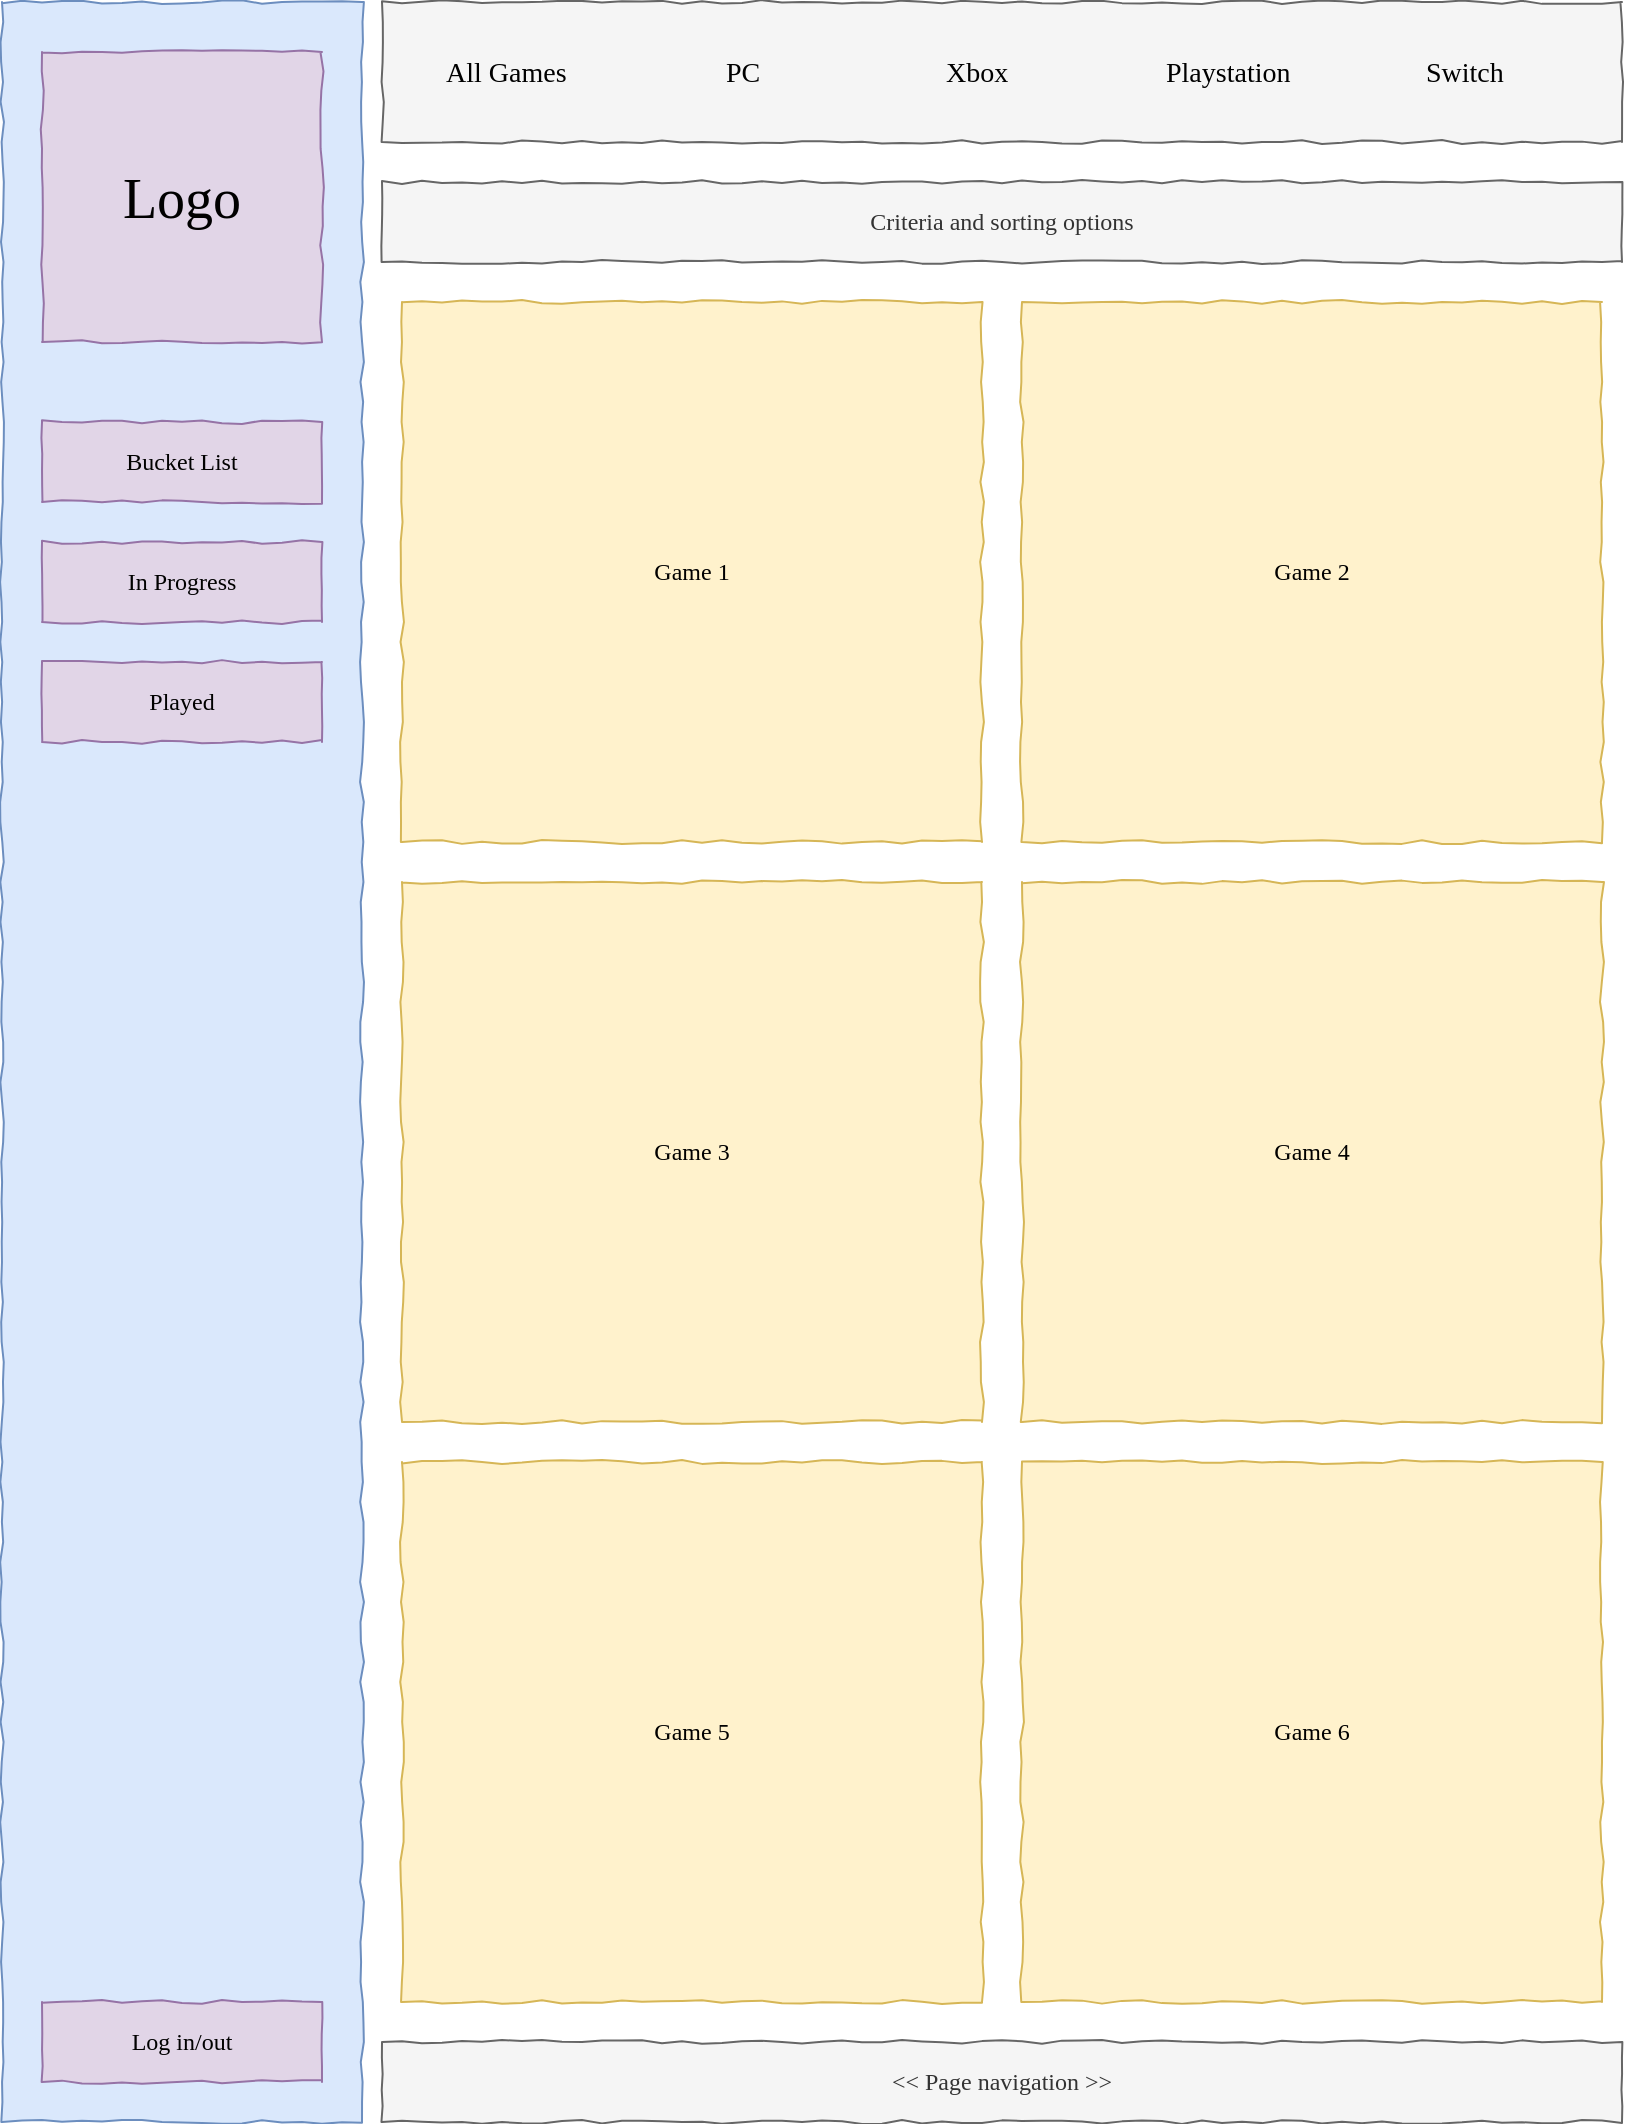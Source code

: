 <mxfile version="14.7.2" type="github">
  <diagram id="3xiYGP4D8u9KU6OrjMpB" name="Main">
    <mxGraphModel dx="2062" dy="1154" grid="1" gridSize="10" guides="1" tooltips="1" connect="1" arrows="1" fold="1" page="1" pageScale="1" pageWidth="850" pageHeight="1100" math="0" shadow="0">
      <root>
        <mxCell id="oRVOAteWqYKAvFBuzNwo-0" />
        <mxCell id="oRVOAteWqYKAvFBuzNwo-1" parent="oRVOAteWqYKAvFBuzNwo-0" />
        <mxCell id="URBCLcPdWjnrnAv866tr-0" value="" style="whiteSpace=wrap;html=1;rounded=0;shadow=0;labelBackgroundColor=none;strokeColor=#6c8ebf;strokeWidth=1;fillColor=#dae8fc;fontFamily=Verdana;fontSize=12;align=center;comic=1;" vertex="1" parent="oRVOAteWqYKAvFBuzNwo-1">
          <mxGeometry x="20" y="10" width="180" height="1060" as="geometry" />
        </mxCell>
        <mxCell id="7ZfjWne5601yTu2qeVyr-0" value="" style="whiteSpace=wrap;html=1;rounded=0;shadow=0;labelBackgroundColor=none;strokeWidth=1;fillColor=#f5f5f5;fontFamily=Verdana;fontSize=12;align=center;comic=1;strokeColor=#666666;fontColor=#333333;" vertex="1" parent="oRVOAteWqYKAvFBuzNwo-1">
          <mxGeometry x="210" y="10" width="620" height="70" as="geometry" />
        </mxCell>
        <mxCell id="aOxayfAbrHvG5XvGKovj-0" value="PC" style="text;html=1;points=[];align=left;verticalAlign=top;spacingTop=-4;fontSize=14;fontFamily=Verdana" vertex="1" parent="oRVOAteWqYKAvFBuzNwo-1">
          <mxGeometry x="380" y="35" width="60" height="20" as="geometry" />
        </mxCell>
        <mxCell id="aOxayfAbrHvG5XvGKovj-1" value="Xbox" style="text;html=1;points=[];align=left;verticalAlign=top;spacingTop=-4;fontSize=14;fontFamily=Verdana" vertex="1" parent="oRVOAteWqYKAvFBuzNwo-1">
          <mxGeometry x="490" y="35" width="60" height="20" as="geometry" />
        </mxCell>
        <mxCell id="aOxayfAbrHvG5XvGKovj-2" value="Playstation" style="text;html=1;points=[];align=left;verticalAlign=top;spacingTop=-4;fontSize=14;fontFamily=Verdana" vertex="1" parent="oRVOAteWqYKAvFBuzNwo-1">
          <mxGeometry x="600" y="35" width="60" height="20" as="geometry" />
        </mxCell>
        <mxCell id="aOxayfAbrHvG5XvGKovj-3" value="Switch" style="text;html=1;points=[];align=left;verticalAlign=top;spacingTop=-4;fontSize=14;fontFamily=Verdana" vertex="1" parent="oRVOAteWqYKAvFBuzNwo-1">
          <mxGeometry x="730" y="35" width="60" height="20" as="geometry" />
        </mxCell>
        <mxCell id="HpGgj7njIkM0Mk6IABCi-0" value="Criteria and sorting options" style="whiteSpace=wrap;html=1;rounded=0;shadow=0;labelBackgroundColor=none;strokeWidth=1;fontFamily=Verdana;fontSize=12;align=center;comic=1;fillColor=#f5f5f5;strokeColor=#666666;fontColor=#333333;" vertex="1" parent="oRVOAteWqYKAvFBuzNwo-1">
          <mxGeometry x="210" y="100" width="620" height="40" as="geometry" />
        </mxCell>
        <mxCell id="HpGgj7njIkM0Mk6IABCi-1" value="Game 1" style="whiteSpace=wrap;html=1;rounded=0;shadow=0;labelBackgroundColor=none;strokeWidth=1;fillColor=#fff2cc;fontFamily=Verdana;fontSize=12;align=center;comic=1;strokeColor=#d6b656;" vertex="1" parent="oRVOAteWqYKAvFBuzNwo-1">
          <mxGeometry x="220" y="160" width="290" height="270" as="geometry" />
        </mxCell>
        <mxCell id="HpGgj7njIkM0Mk6IABCi-3" value="Game 2" style="whiteSpace=wrap;html=1;rounded=0;shadow=0;labelBackgroundColor=none;strokeWidth=1;fillColor=#fff2cc;fontFamily=Verdana;fontSize=12;align=center;comic=1;strokeColor=#d6b656;" vertex="1" parent="oRVOAteWqYKAvFBuzNwo-1">
          <mxGeometry x="530" y="160" width="290" height="270" as="geometry" />
        </mxCell>
        <mxCell id="HpGgj7njIkM0Mk6IABCi-4" value="Game 3" style="whiteSpace=wrap;html=1;rounded=0;shadow=0;labelBackgroundColor=none;strokeWidth=1;fillColor=#fff2cc;fontFamily=Verdana;fontSize=12;align=center;comic=1;strokeColor=#d6b656;" vertex="1" parent="oRVOAteWqYKAvFBuzNwo-1">
          <mxGeometry x="220" y="450" width="290" height="270" as="geometry" />
        </mxCell>
        <mxCell id="HpGgj7njIkM0Mk6IABCi-5" value="Game 4" style="whiteSpace=wrap;html=1;rounded=0;shadow=0;labelBackgroundColor=none;strokeWidth=1;fillColor=#fff2cc;fontFamily=Verdana;fontSize=12;align=center;comic=1;strokeColor=#d6b656;" vertex="1" parent="oRVOAteWqYKAvFBuzNwo-1">
          <mxGeometry x="530" y="450" width="290" height="270" as="geometry" />
        </mxCell>
        <mxCell id="HpGgj7njIkM0Mk6IABCi-6" value="Game 5" style="whiteSpace=wrap;html=1;rounded=0;shadow=0;labelBackgroundColor=none;strokeWidth=1;fillColor=#fff2cc;fontFamily=Verdana;fontSize=12;align=center;comic=1;strokeColor=#d6b656;" vertex="1" parent="oRVOAteWqYKAvFBuzNwo-1">
          <mxGeometry x="220" y="740" width="290" height="270" as="geometry" />
        </mxCell>
        <mxCell id="HpGgj7njIkM0Mk6IABCi-7" value="Game 6" style="whiteSpace=wrap;html=1;rounded=0;shadow=0;labelBackgroundColor=none;strokeWidth=1;fillColor=#fff2cc;fontFamily=Verdana;fontSize=12;align=center;comic=1;strokeColor=#d6b656;" vertex="1" parent="oRVOAteWqYKAvFBuzNwo-1">
          <mxGeometry x="530" y="740" width="290" height="270" as="geometry" />
        </mxCell>
        <mxCell id="HpGgj7njIkM0Mk6IABCi-8" value="&amp;lt;&amp;lt; Page navigation &amp;gt;&amp;gt;" style="whiteSpace=wrap;html=1;rounded=0;shadow=0;labelBackgroundColor=none;strokeWidth=1;fontFamily=Verdana;fontSize=12;align=center;comic=1;fillColor=#f5f5f5;strokeColor=#666666;fontColor=#333333;" vertex="1" parent="oRVOAteWqYKAvFBuzNwo-1">
          <mxGeometry x="210" y="1030" width="620" height="40" as="geometry" />
        </mxCell>
        <mxCell id="HpGgj7njIkM0Mk6IABCi-10" value="Log in/out" style="whiteSpace=wrap;html=1;rounded=0;shadow=0;labelBackgroundColor=none;strokeWidth=1;fillColor=#e1d5e7;fontFamily=Verdana;fontSize=12;align=center;comic=1;strokeColor=#9673a6;" vertex="1" parent="oRVOAteWqYKAvFBuzNwo-1">
          <mxGeometry x="40" y="1010" width="140" height="40" as="geometry" />
        </mxCell>
        <mxCell id="HpGgj7njIkM0Mk6IABCi-13" value="Bucket List" style="whiteSpace=wrap;html=1;rounded=0;shadow=0;labelBackgroundColor=none;strokeWidth=1;fillColor=#e1d5e7;fontFamily=Verdana;fontSize=12;align=center;comic=1;strokeColor=#9673a6;" vertex="1" parent="oRVOAteWqYKAvFBuzNwo-1">
          <mxGeometry x="40" y="220" width="140" height="40" as="geometry" />
        </mxCell>
        <mxCell id="HpGgj7njIkM0Mk6IABCi-14" value="In Progress" style="whiteSpace=wrap;html=1;rounded=0;shadow=0;labelBackgroundColor=none;strokeWidth=1;fillColor=#e1d5e7;fontFamily=Verdana;fontSize=12;align=center;comic=1;strokeColor=#9673a6;" vertex="1" parent="oRVOAteWqYKAvFBuzNwo-1">
          <mxGeometry x="40" y="280" width="140" height="40" as="geometry" />
        </mxCell>
        <mxCell id="HpGgj7njIkM0Mk6IABCi-15" value="Played" style="whiteSpace=wrap;html=1;rounded=0;shadow=0;labelBackgroundColor=none;strokeWidth=1;fillColor=#e1d5e7;fontFamily=Verdana;fontSize=12;align=center;comic=1;strokeColor=#9673a6;" vertex="1" parent="oRVOAteWqYKAvFBuzNwo-1">
          <mxGeometry x="40" y="340" width="140" height="40" as="geometry" />
        </mxCell>
        <mxCell id="HpGgj7njIkM0Mk6IABCi-16" value="All Games" style="text;html=1;points=[];align=left;verticalAlign=top;spacingTop=-4;fontSize=14;fontFamily=Verdana" vertex="1" parent="oRVOAteWqYKAvFBuzNwo-1">
          <mxGeometry x="240" y="35" width="60" height="20" as="geometry" />
        </mxCell>
        <mxCell id="Z5md4l3hZBdMSqT5e6kT-0" value="Logo" style="whiteSpace=wrap;html=1;rounded=0;shadow=0;labelBackgroundColor=none;strokeWidth=1;fontFamily=Verdana;fontSize=28;align=center;comic=1;fillColor=#e1d5e7;strokeColor=#9673a6;" vertex="1" parent="oRVOAteWqYKAvFBuzNwo-1">
          <mxGeometry x="40" y="35" width="140" height="145" as="geometry" />
        </mxCell>
      </root>
    </mxGraphModel>
  </diagram>
</mxfile>
